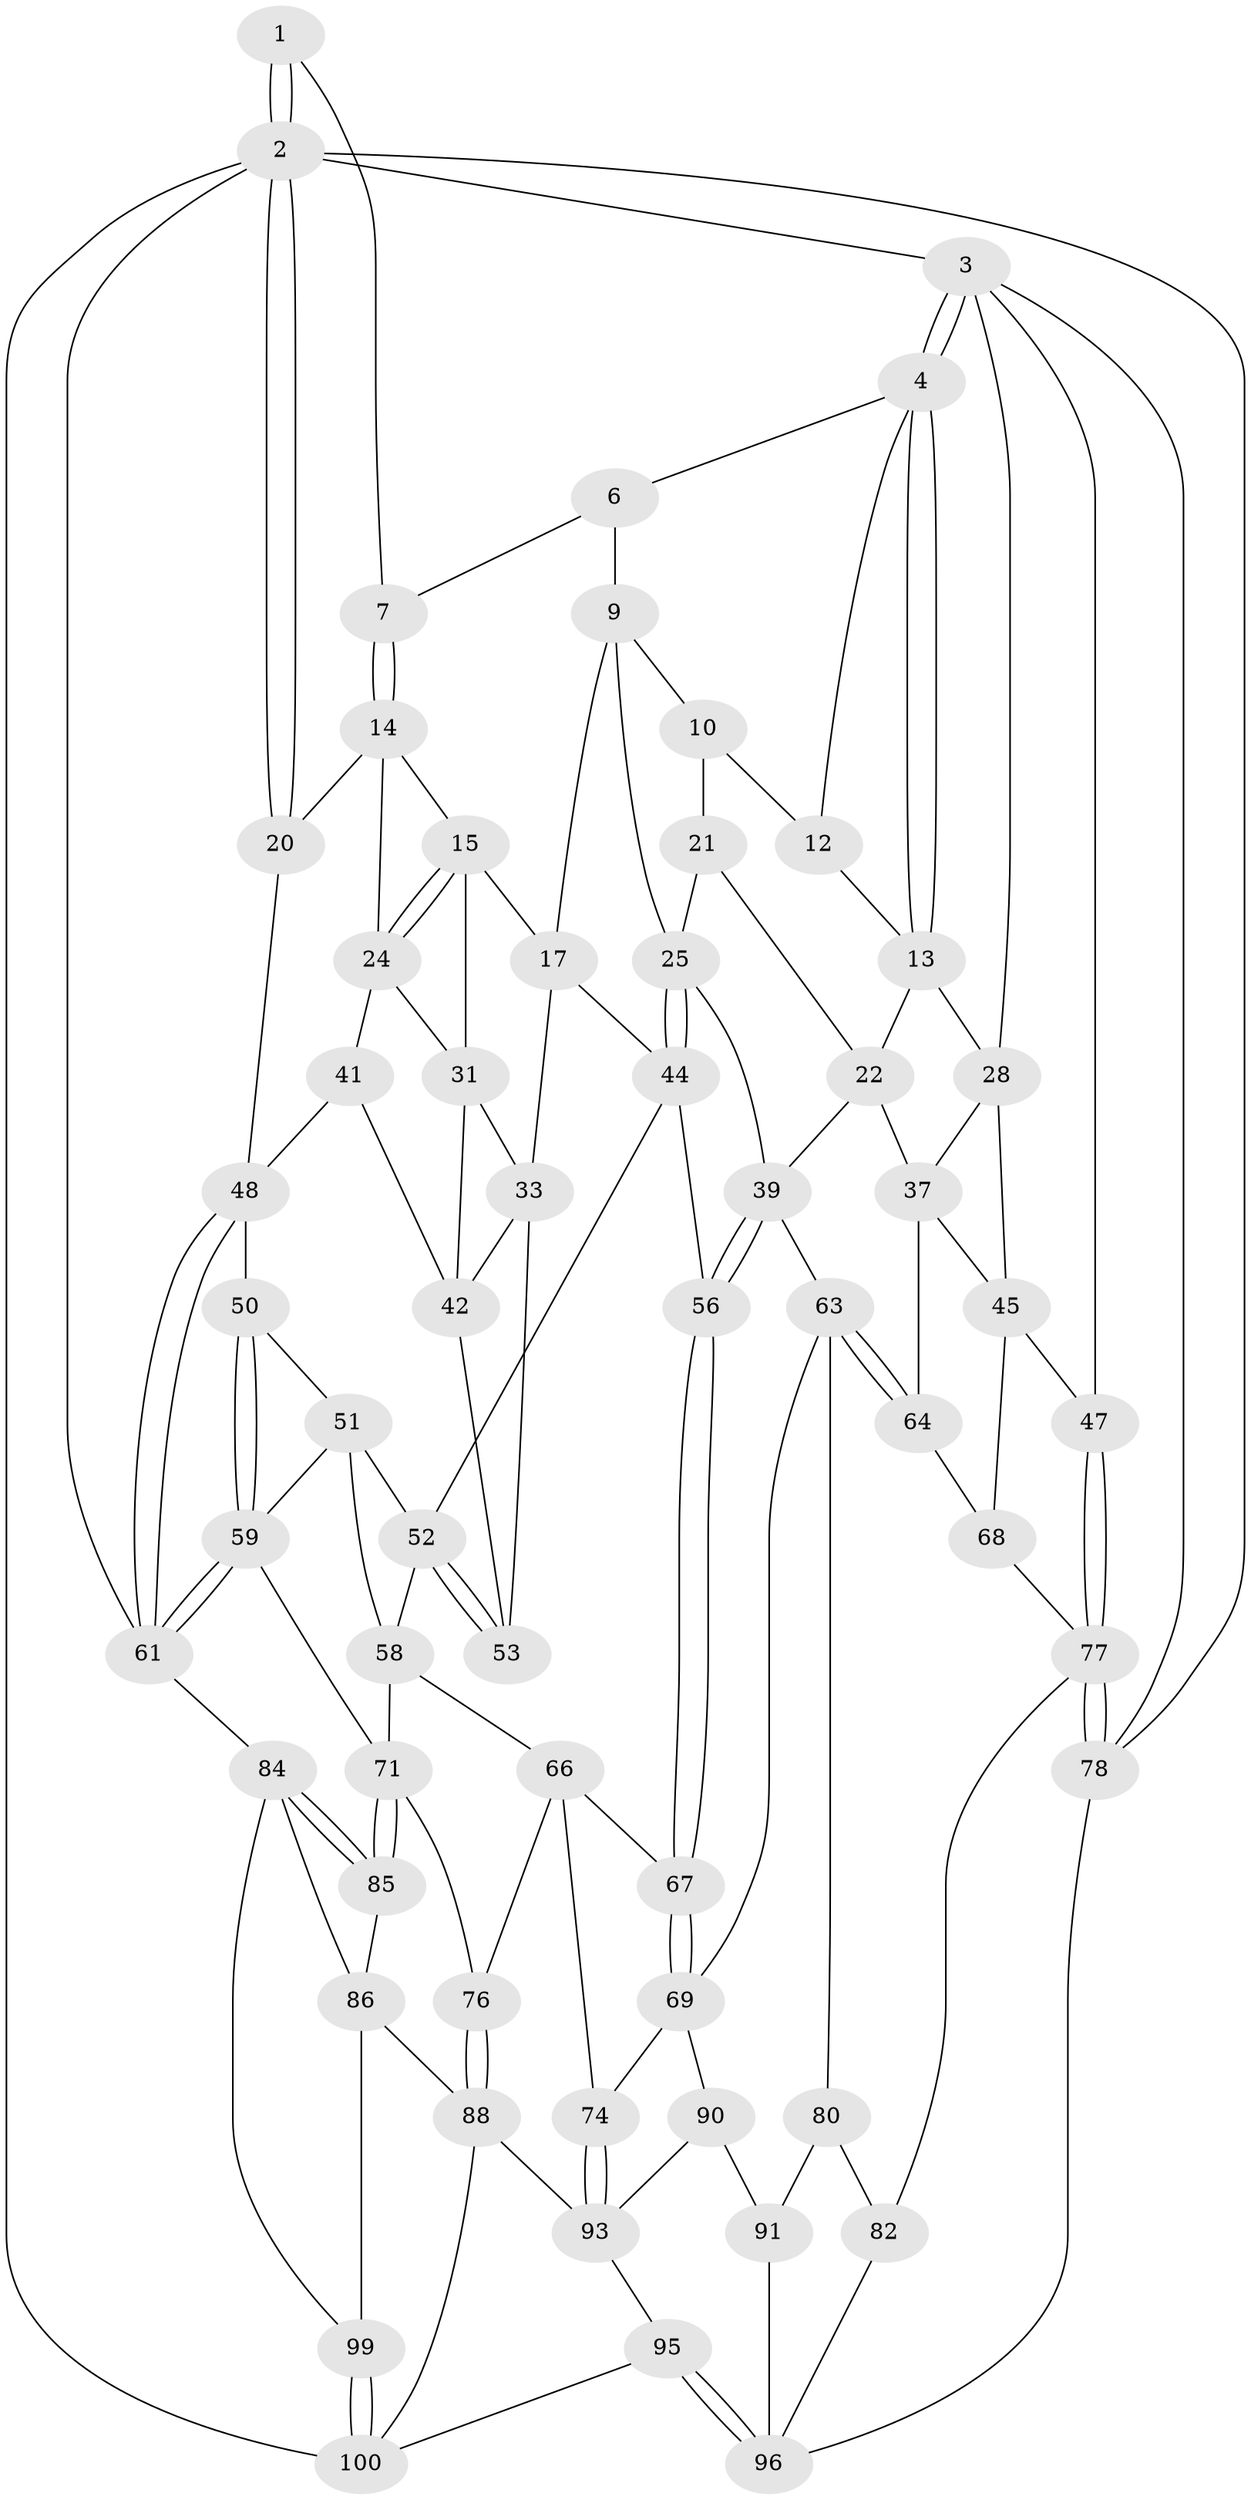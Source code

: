 // original degree distribution, {3: 0.0196078431372549, 6: 0.21568627450980393, 4: 0.23529411764705882, 5: 0.5294117647058824}
// Generated by graph-tools (version 1.1) at 2025/38/02/21/25 10:38:57]
// undirected, 61 vertices, 134 edges
graph export_dot {
graph [start="1"]
  node [color=gray90,style=filled];
  1 [pos="+0.7366055688445455+0"];
  2 [pos="+1+0",super="+89"];
  3 [pos="+0+0",super="+29"];
  4 [pos="+0+0",super="+5"];
  6 [pos="+0.5353190095488456+0",super="+8"];
  7 [pos="+0.7662489706553343+0"];
  9 [pos="+0.5393287029559234+0.15463792908567237",super="+18"];
  10 [pos="+0.5090441528990063+0.1535188877459853",super="+11"];
  12 [pos="+0.34498724480805576+0"];
  13 [pos="+0.11639895194254848+0.10973034583245582",super="+23"];
  14 [pos="+0.7760350504259662+0.024012948740411943",super="+19"];
  15 [pos="+0.7635771644420805+0.08812679079052183",super="+16"];
  17 [pos="+0.7126597780994322+0.19832582063447848",super="+35"];
  20 [pos="+1+0.13926325857212968"];
  21 [pos="+0.359840896212696+0.11083148743275123",super="+27"];
  22 [pos="+0.314447551363428+0.17770498657632888",super="+36"];
  24 [pos="+1+0.2220477485812384",super="+30"];
  25 [pos="+0.48558729554954083+0.3942472459894722",super="+26"];
  28 [pos="+0.09020130308720613+0.2139597704482995",super="+38"];
  31 [pos="+0.9160511867072311+0.23161563820554684",super="+32"];
  33 [pos="+0.82152430624828+0.2871782860045497",super="+34"];
  37 [pos="+0.27477058104391117+0.36340088415457356",super="+62"];
  39 [pos="+0.4708069568919238+0.4125588040923016",super="+40"];
  41 [pos="+0.9668683234460759+0.2574836139031804"];
  42 [pos="+0.9120105780645567+0.30146469988106783",super="+43"];
  44 [pos="+0.7077348600937498+0.3281030290336172",super="+55"];
  45 [pos="+0.05445425250480286+0.443074240791905",super="+46"];
  47 [pos="+0+0.42582213181125644"];
  48 [pos="+1+0.47093457921951465",super="+49"];
  50 [pos="+0.9103729108913776+0.42168919435868457"];
  51 [pos="+0.901132905571688+0.41949052515714264",super="+57"];
  52 [pos="+0.8772390328795797+0.40627129967487197",super="+54"];
  53 [pos="+0.8767847908638493+0.4047318677518494"];
  56 [pos="+0.5070888307767648+0.48988945705277037"];
  58 [pos="+0.7495240270101327+0.49098219987154235",super="+65"];
  59 [pos="+0.9492202797408088+0.5943785667576803",super="+60"];
  61 [pos="+1+0.6010054194695263",super="+83"];
  63 [pos="+0.2773369668918097+0.6222095566389422",super="+70"];
  64 [pos="+0.184904146363343+0.5593659635564093"];
  66 [pos="+0.6044854520863512+0.5483854018767653",super="+73"];
  67 [pos="+0.5082839915152669+0.4941389800288831"];
  68 [pos="+0.08527589770264604+0.6215093781259208"];
  69 [pos="+0.4405887338006123+0.6342449460564824",super="+75"];
  71 [pos="+0.8907169606004057+0.6226327725137697",super="+72"];
  74 [pos="+0.6324558219190487+0.7039914378687315"];
  76 [pos="+0.7458046808882454+0.6687467733893494"];
  77 [pos="+0+0.8282482205266145",super="+79"];
  78 [pos="+0+1"];
  80 [pos="+0.24716906316514795+0.7445575346186305",super="+81"];
  82 [pos="+0.19751458259445298+0.7858739641117759"];
  84 [pos="+1+0.8656198715271247",super="+98"];
  85 [pos="+0.8951041011735147+0.6823896018202031"];
  86 [pos="+0.847434278952478+0.812294826729697",super="+87"];
  88 [pos="+0.7965973093883094+0.8153900902990644",super="+92"];
  90 [pos="+0.46979636123507484+0.7845450352696749"];
  91 [pos="+0.3840841852613305+0.7992972506983287",super="+97"];
  93 [pos="+0.6255830963609682+0.739112360432702",super="+94"];
  95 [pos="+0.5539854386006766+1"];
  96 [pos="+0.4935282242850612+1",super="+102"];
  99 [pos="+0.840100250371149+0.949725932675325"];
  100 [pos="+0.7548226888409719+1",super="+101"];
  1 -- 2;
  1 -- 2;
  1 -- 7;
  2 -- 3;
  2 -- 20;
  2 -- 20;
  2 -- 100;
  2 -- 78;
  2 -- 61;
  3 -- 4;
  3 -- 4;
  3 -- 78;
  3 -- 28;
  3 -- 47;
  4 -- 13;
  4 -- 13;
  4 -- 12;
  4 -- 6;
  6 -- 9;
  6 -- 7;
  7 -- 14;
  7 -- 14;
  9 -- 10;
  9 -- 17;
  9 -- 25;
  10 -- 12;
  10 -- 21 [weight=2];
  12 -- 13;
  13 -- 28;
  13 -- 22;
  14 -- 15;
  14 -- 24;
  14 -- 20;
  15 -- 24;
  15 -- 24;
  15 -- 17;
  15 -- 31;
  17 -- 44;
  17 -- 33;
  20 -- 48;
  21 -- 22;
  21 -- 25;
  22 -- 37;
  22 -- 39;
  24 -- 41;
  24 -- 31;
  25 -- 44;
  25 -- 44;
  25 -- 39;
  28 -- 45;
  28 -- 37;
  31 -- 33;
  31 -- 42;
  33 -- 42;
  33 -- 53;
  37 -- 64;
  37 -- 45;
  39 -- 56;
  39 -- 56;
  39 -- 63;
  41 -- 42;
  41 -- 48;
  42 -- 53;
  44 -- 56;
  44 -- 52;
  45 -- 68;
  45 -- 47;
  47 -- 77;
  47 -- 77;
  48 -- 61;
  48 -- 61;
  48 -- 50;
  50 -- 51;
  50 -- 59;
  50 -- 59;
  51 -- 52;
  51 -- 58;
  51 -- 59;
  52 -- 53;
  52 -- 53;
  52 -- 58;
  56 -- 67;
  56 -- 67;
  58 -- 66;
  58 -- 71;
  59 -- 61;
  59 -- 61;
  59 -- 71;
  61 -- 84;
  63 -- 64;
  63 -- 64;
  63 -- 80;
  63 -- 69;
  64 -- 68;
  66 -- 67;
  66 -- 76;
  66 -- 74;
  67 -- 69;
  67 -- 69;
  68 -- 77;
  69 -- 74;
  69 -- 90;
  71 -- 85;
  71 -- 85;
  71 -- 76;
  74 -- 93;
  74 -- 93;
  76 -- 88;
  76 -- 88;
  77 -- 78;
  77 -- 78;
  77 -- 82;
  78 -- 96;
  80 -- 91 [weight=2];
  80 -- 82;
  82 -- 96;
  84 -- 85;
  84 -- 85;
  84 -- 99;
  84 -- 86;
  85 -- 86;
  86 -- 88;
  86 -- 99;
  88 -- 100;
  88 -- 93;
  90 -- 91;
  90 -- 93;
  91 -- 96;
  93 -- 95;
  95 -- 96;
  95 -- 96;
  95 -- 100;
  99 -- 100;
  99 -- 100;
}
